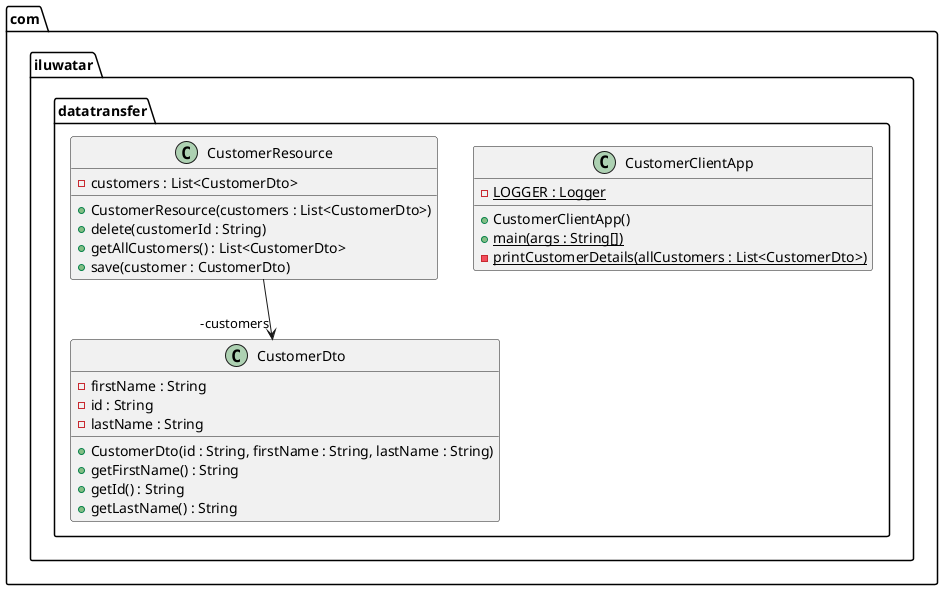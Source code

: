 @startuml
package com.iluwatar.datatransfer {
  class CustomerClientApp {
    - LOGGER : Logger {static}
    + CustomerClientApp()
    + main(args : String[]) {static}
    - printCustomerDetails(allCustomers : List<CustomerDto>) {static}
  }
  class CustomerDto {
    - firstName : String
    - id : String
    - lastName : String
    + CustomerDto(id : String, firstName : String, lastName : String)
    + getFirstName() : String
    + getId() : String
    + getLastName() : String
  }
  class CustomerResource {
    - customers : List<CustomerDto>
    + CustomerResource(customers : List<CustomerDto>)
    + delete(customerId : String)
    + getAllCustomers() : List<CustomerDto>
    + save(customer : CustomerDto)
  }
}
CustomerResource -->  "-customers" CustomerDto
@enduml